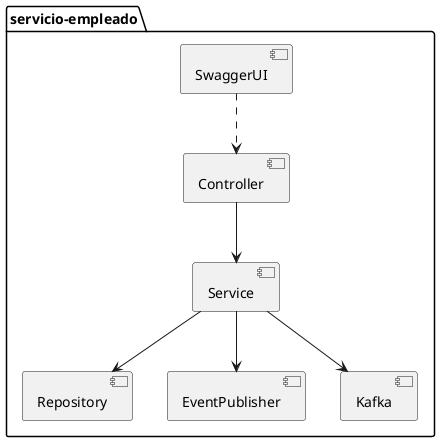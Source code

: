 @startuml
package "servicio-empleado" {
  [SwaggerUI] ..> [Controller]
  [Controller] --> [Service]
  [Service] --> [Repository]
  [Service] --> [EventPublisher]
  [Service] --> [Kafka]
}
@enduml
